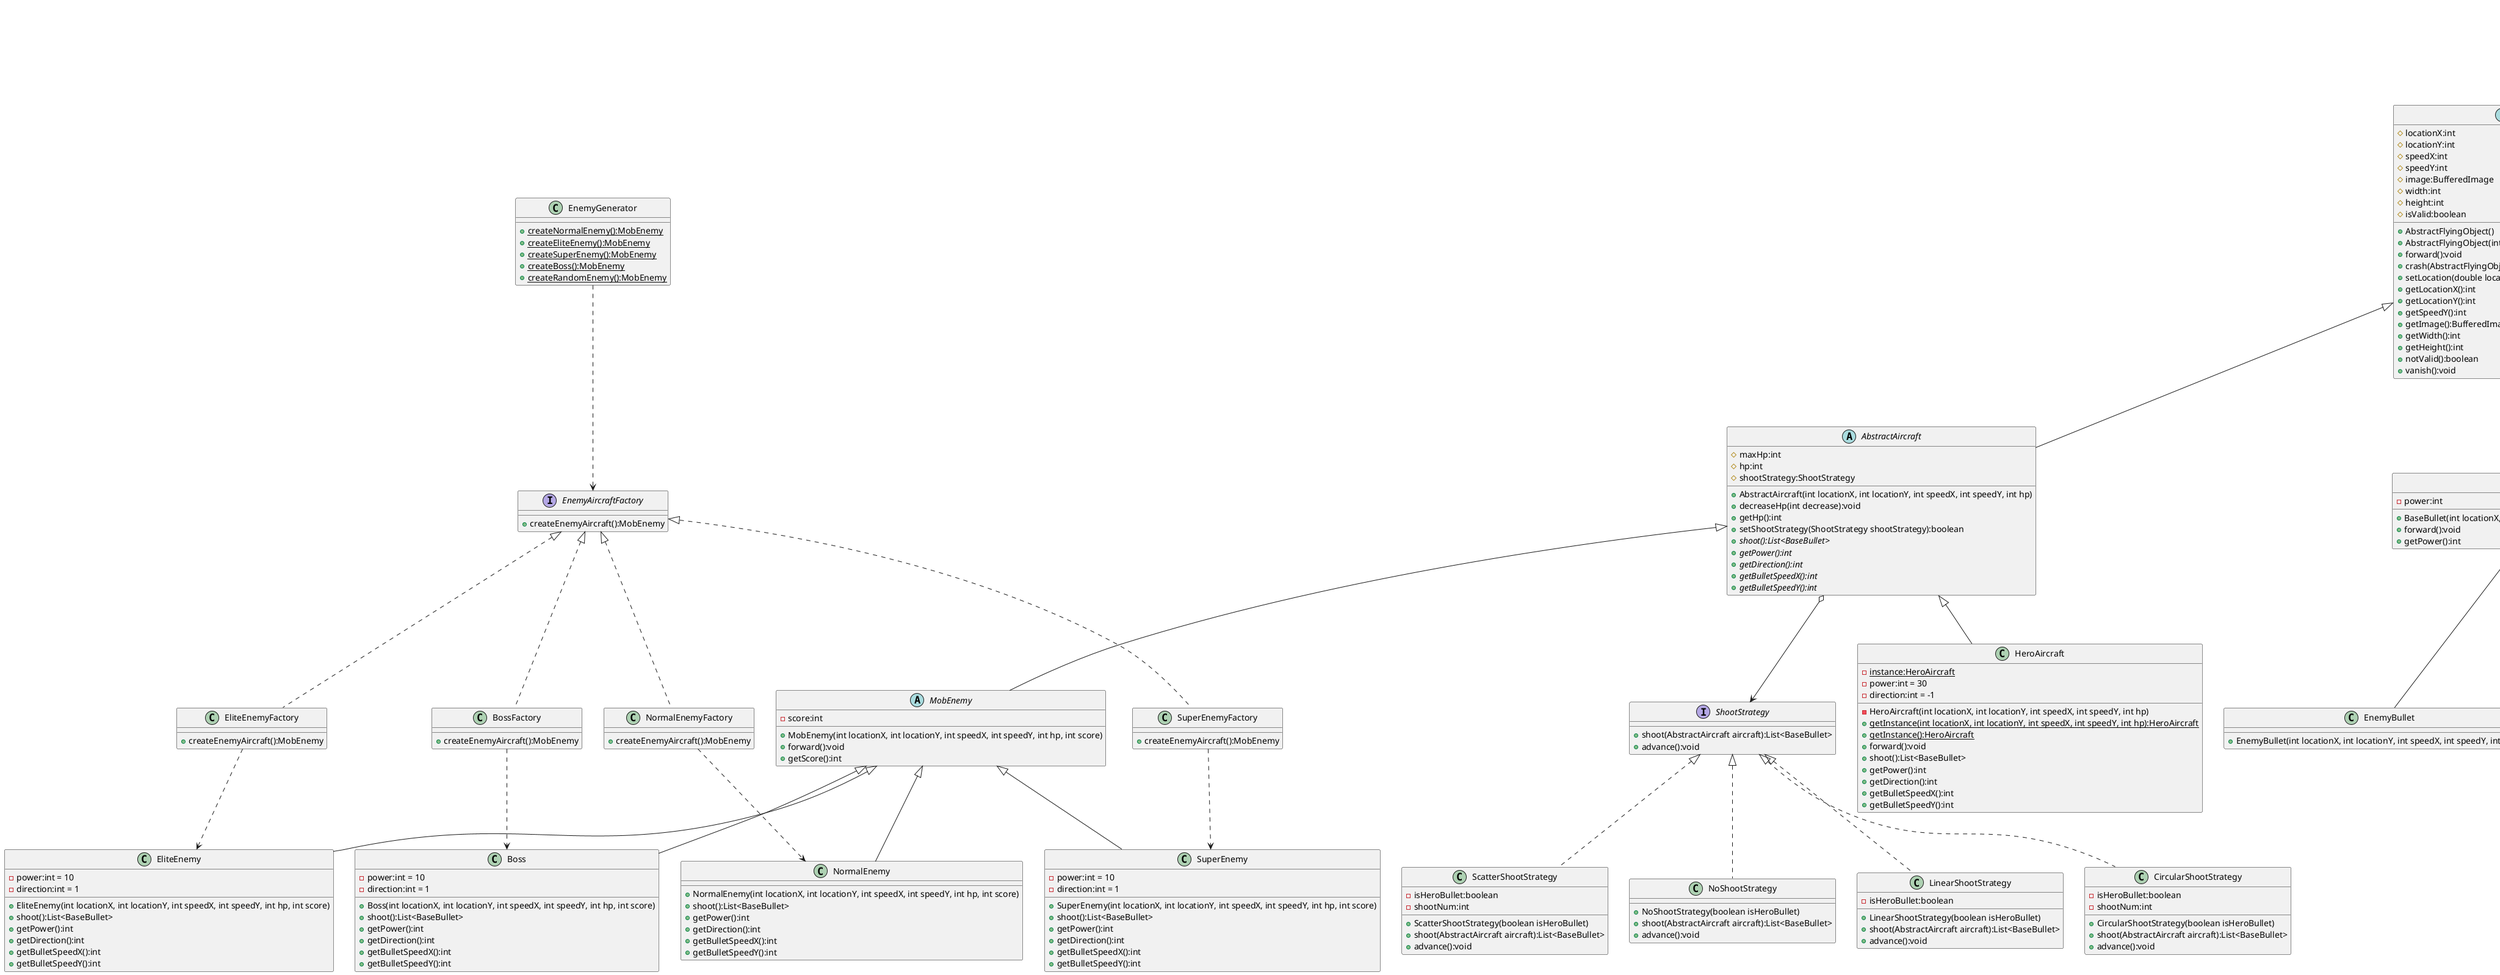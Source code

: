 @startuml Inheritance

abstract class AbstractFlyingObject
{
    # locationX:int
    # locationY:int
    # speedX:int
    # speedY:int
    # image:BufferedImage
    # width:int
    # height:int
    # isValid:boolean

    + AbstractFlyingObject()
    + AbstractFlyingObject(int locationX, int locationY, int speedX, int speedY)
    + forward():void
    + crash(AbstractFlyingObject flyingObject):boolean
    + setLocation(double locationX, double locationY):void
    + getLocationX():int
    + getLocationY():int
    + getSpeedY():int
    + getImage():BufferedImage
    + getWidth():int
    + getHeight():int
    + notValid():boolean
    + vanish():void
}

abstract class AbstractAircraft
{
    # maxHp:int
    # hp:int
    # shootStrategy:ShootStrategy
    
    + AbstractAircraft(int locationX, int locationY, int speedX, int speedY, int hp)
    + decreaseHp(int decrease):void
    + getHp():int
    + setShootStrategy(ShootStrategy shootStrategy):boolean
    + {abstract} shoot():List<BaseBullet>
    + {abstract} getPower():int
    + {abstract} getDirection():int
    + {abstract} getBulletSpeedX():int
    + {abstract} getBulletSpeedY():int
}

class HeroAircraft {
    - {static} instance:HeroAircraft
    - power:int = 30
    - direction:int = -1
    
    - HeroAircraft(int locationX, int locationY, int speedX, int speedY, int hp)
    + {static} getInstance(int locationX, int locationY, int speedX, int speedY, int hp):HeroAircraft
    + {static} getInstance():HeroAircraft
    + forward():void
    + shoot():List<BaseBullet>
    + getPower():int
    + getDirection():int
    + getBulletSpeedX():int
    + getBulletSpeedY():int
}

abstract class MobEnemy {
    - score:int
    
    + MobEnemy(int locationX, int locationY, int speedX, int speedY, int hp, int score)
    + forward():void
    + getScore():int
}

class NormalEnemy {
    + NormalEnemy(int locationX, int locationY, int speedX, int speedY, int hp, int score)
    + shoot():List<BaseBullet>
    + getPower():int
    + getDirection():int
    + getBulletSpeedX():int
    + getBulletSpeedY():int
}

class EliteEnemy {
    - power:int = 10
    - direction:int = 1
    
    + EliteEnemy(int locationX, int locationY, int speedX, int speedY, int hp, int score)
    + shoot():List<BaseBullet>
    + getPower():int
    + getDirection():int
    + getBulletSpeedX():int
    + getBulletSpeedY():int
}

class SuperEnemy {
    - power:int = 10
    - direction:int = 1
    
    + SuperEnemy(int locationX, int locationY, int speedX, int speedY, int hp, int score)
    + shoot():List<BaseBullet>
    + getPower():int
    + getDirection():int
    + getBulletSpeedX():int
    + getBulletSpeedY():int
}

class Boss {
    - power:int = 10
    - direction:int = 1
    
    + Boss(int locationX, int locationY, int speedX, int speedY, int hp, int score)
    + shoot():List<BaseBullet>
    + getPower():int
    + getDirection():int
    + getBulletSpeedX():int
    + getBulletSpeedY():int
}

abstract class BaseBullet
{
    - power:int
    
    + BaseBullet(int locationX, int locationY, int speedX, int speedY, int power)
    + forward():void
    + getPower():int
}

class HeroBullet {
    + HeroBullet(int locationX, int locationY, int speedX, int speedY, int power)
}

class EnemyBullet {
    + EnemyBullet(int locationX, int locationY, int speedX, int speedY, int power)
}

abstract class BaseProp
{
    # power:int
    
    + BaseProp(int locationX, int locationY, int speedX, int speedY, int power)
    + forward():void
    + {abstract} active(AbstractAircraft aircraft):void
}

class BloodProp
{
    + BloodProp(int locationX, int locationY, int speedX, int speedY, int power)
    + active(AbstractAircraft aircraft):void
}

class BombProp
{
    + BombProp(int locationX, int locationY, int speedX, int speedY, int power)
    + active(AbstractAircraft aircraft):void
}

class BulletProp
{
    + BulletProp(int locationX, int locationY, int speedX, int speedY, int power)
    + active(AbstractAircraft aircraft):void
}

class BulletPlusProp
{
    + BulletPlusProp(int locationX, int locationY, int speedX, int speedY, int power)
    + active(AbstractAircraft aircraft):void
}

interface ShootStrategy {
    + shoot(AbstractAircraft aircraft):List<BaseBullet>
    + advance():void
}

class LinearShootStrategy {
    - isHeroBullet:boolean
    
    + LinearShootStrategy(boolean isHeroBullet)
    + shoot(AbstractAircraft aircraft):List<BaseBullet>
    + advance():void
}

class CircularShootStrategy {
    - isHeroBullet:boolean
    - shootNum:int
    
    + CircularShootStrategy(boolean isHeroBullet)
    + shoot(AbstractAircraft aircraft):List<BaseBullet>
    + advance():void
}

class ScatterShootStrategy {
    - isHeroBullet:boolean
    - shootNum:int
    
    + ScatterShootStrategy(boolean isHeroBullet)
    + shoot(AbstractAircraft aircraft):List<BaseBullet>
    + advance():void
}

class NoShootStrategy {
    + NoShootStrategy(boolean isHeroBullet)
    + shoot(AbstractAircraft aircraft):List<BaseBullet>
    + advance():void
}

interface EnemyAircraftFactory {
    + createEnemyAircraft():MobEnemy
}

class NormalEnemyFactory {
    + createEnemyAircraft():MobEnemy
}

class EliteEnemyFactory {
    + createEnemyAircraft():MobEnemy
}

class SuperEnemyFactory {
    + createEnemyAircraft():MobEnemy
}

class BossFactory {
    + createEnemyAircraft():MobEnemy
}

class EnemyGenerator {
    + {static} createNormalEnemy():MobEnemy
    + {static} createEliteEnemy():MobEnemy
    + {static} createSuperEnemy():MobEnemy
    + {static} createBoss():MobEnemy
    + {static} createRandomEnemy():MobEnemy
}

interface PropItemFactory {
    + createProp(int x, int y):BaseProp
}

class BloodPropFactory {
    + createProp(int x, int y):BaseProp
}

class BombPropFactory {
    + createProp(int x, int y):BaseProp
}

class BulletPropFactory {
    + createProp(int x, int y):BaseProp
}

class BulletPlusPropFactory {
    + createProp(int x, int y):BaseProp
}

class PropGenerator {
    + {static} createRandomProp(double rand, int x, int y):BaseProp
}

class Record {
    - name:String
    - score:int
    - time:long
    - ranknum:int
    
    + Record(String name, int score, long time, int ranknum)
    + getName():String
    + setName(String name):void
    + getScore():int
    + setScore(int score):void
    + getTime():long
    + setTime(long time):void
    + getRankNum():int
    + setRankNum(int ranknum):void
    + toString():String
}

interface RankDAO {
    + addRecord(String name, int score):void
    + deleteRecord(int rankNum):void
    + getAllrecord():List<Record>
}

class RankDAOImpl {
    - rank:List<Record>
    - filePath:String
    
    + RankDAOImpl(String filePath)
    + addRecord(String name, int score):void
    + deleteRecord(int rankNum):void
    + getAllrecord():List<Record>
    + showRank():void
    - updateRankNumbers():void
    - saveToFile():void
}

AbstractFlyingObject <|-- AbstractAircraft
AbstractFlyingObject <|-- BaseBullet
AbstractFlyingObject <|-- BaseProp

AbstractAircraft <|-- HeroAircraft
AbstractAircraft <|-- MobEnemy

MobEnemy <|-- NormalEnemy
MobEnemy <|-- EliteEnemy
MobEnemy <|-- SuperEnemy
MobEnemy <|-- Boss

BaseBullet <|-- HeroBullet
BaseBullet <|-- EnemyBullet

BaseProp <|-- BloodProp
BaseProp <|-- BombProp
BaseProp <|-- BulletProp
BaseProp <|-- BulletPlusProp

ShootStrategy <|.. LinearShootStrategy
ShootStrategy <|.. CircularShootStrategy
ShootStrategy <|.. ScatterShootStrategy
ShootStrategy <|.. NoShootStrategy

EnemyAircraftFactory <|.. NormalEnemyFactory
EnemyAircraftFactory <|.. EliteEnemyFactory
EnemyAircraftFactory <|.. SuperEnemyFactory
EnemyAircraftFactory <|.. BossFactory

PropItemFactory <|.. BloodPropFactory
PropItemFactory <|.. BombPropFactory
PropItemFactory <|.. BulletPropFactory
PropItemFactory <|.. BulletPlusPropFactory

RankDAO <|.. RankDAOImpl

AbstractAircraft o--> ShootStrategy
RankDAOImpl o--> Record

EnemyGenerator ..> EnemyAircraftFactory
PropGenerator ..> PropItemFactory

NormalEnemyFactory ..> NormalEnemy
EliteEnemyFactory ..> EliteEnemy
SuperEnemyFactory ..> SuperEnemy
BossFactory ..> Boss

BloodPropFactory ..> BloodProp
BombPropFactory ..> BombProp
BulletPropFactory ..> BulletProp
BulletPlusPropFactory ..> BulletPlusProp

@enduml